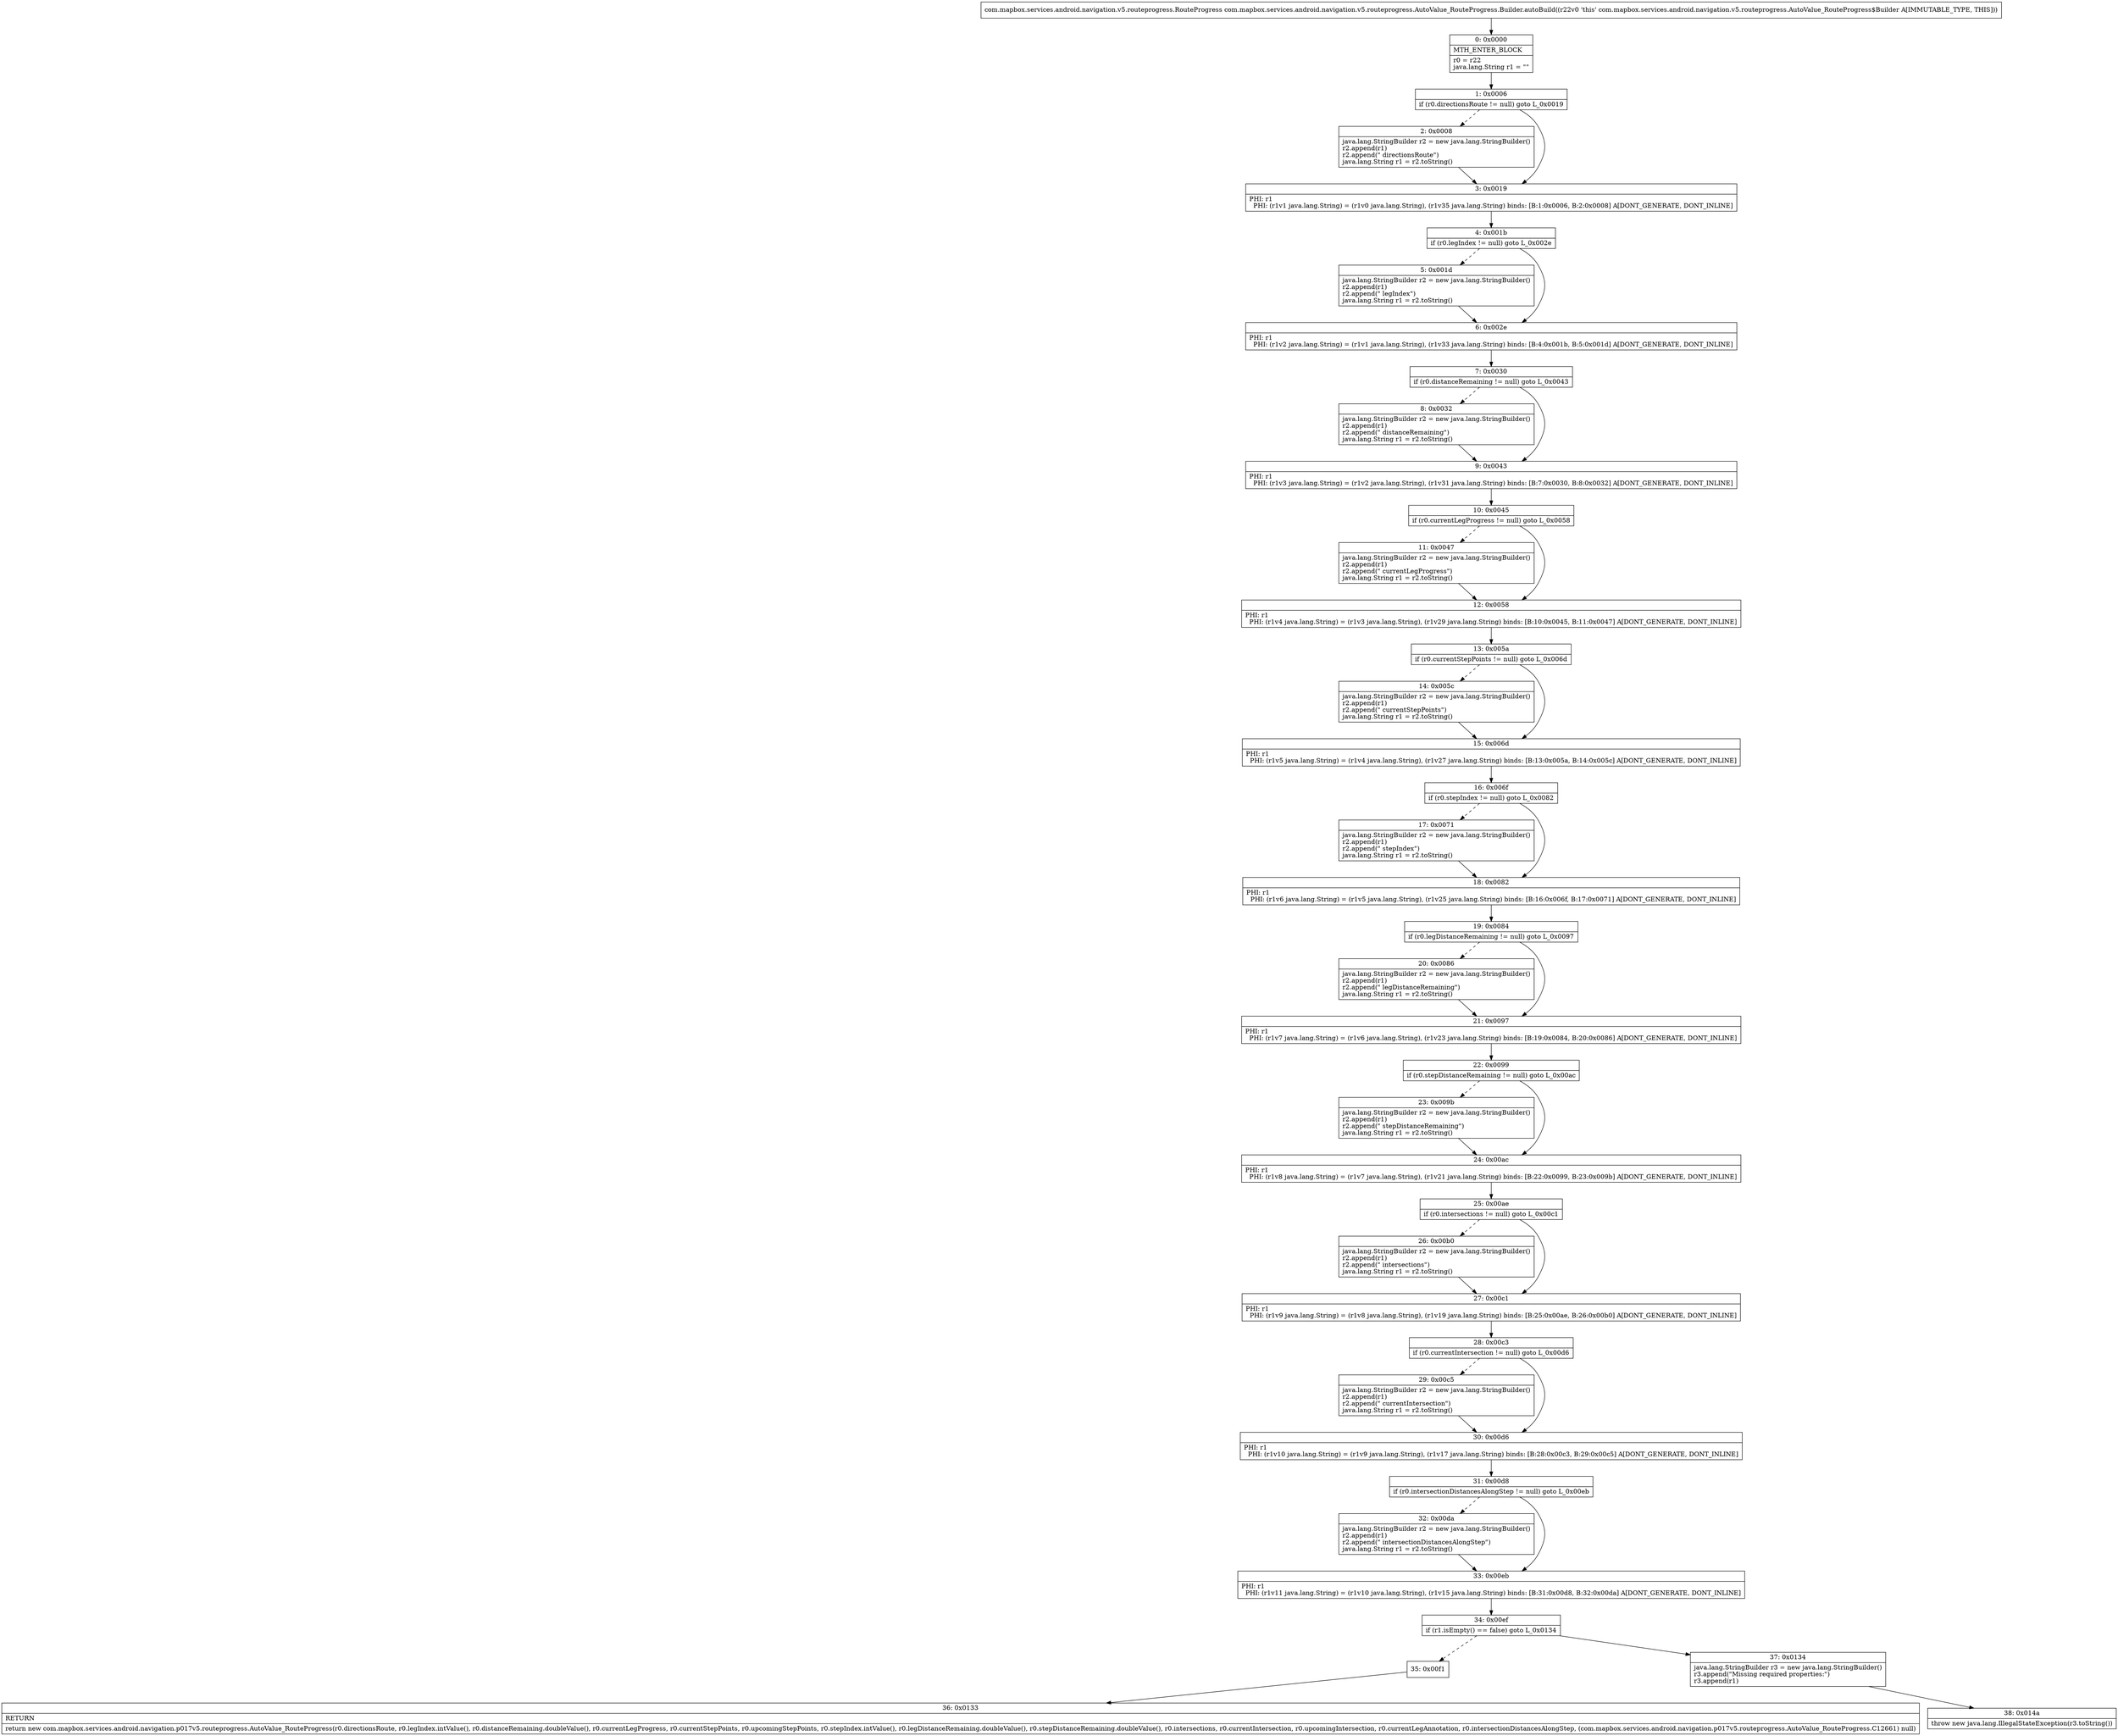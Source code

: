 digraph "CFG forcom.mapbox.services.android.navigation.v5.routeprogress.AutoValue_RouteProgress.Builder.autoBuild()Lcom\/mapbox\/services\/android\/navigation\/v5\/routeprogress\/RouteProgress;" {
Node_0 [shape=record,label="{0\:\ 0x0000|MTH_ENTER_BLOCK\l|r0 = r22\ljava.lang.String r1 = \"\"\l}"];
Node_1 [shape=record,label="{1\:\ 0x0006|if (r0.directionsRoute != null) goto L_0x0019\l}"];
Node_2 [shape=record,label="{2\:\ 0x0008|java.lang.StringBuilder r2 = new java.lang.StringBuilder()\lr2.append(r1)\lr2.append(\" directionsRoute\")\ljava.lang.String r1 = r2.toString()\l}"];
Node_3 [shape=record,label="{3\:\ 0x0019|PHI: r1 \l  PHI: (r1v1 java.lang.String) = (r1v0 java.lang.String), (r1v35 java.lang.String) binds: [B:1:0x0006, B:2:0x0008] A[DONT_GENERATE, DONT_INLINE]\l}"];
Node_4 [shape=record,label="{4\:\ 0x001b|if (r0.legIndex != null) goto L_0x002e\l}"];
Node_5 [shape=record,label="{5\:\ 0x001d|java.lang.StringBuilder r2 = new java.lang.StringBuilder()\lr2.append(r1)\lr2.append(\" legIndex\")\ljava.lang.String r1 = r2.toString()\l}"];
Node_6 [shape=record,label="{6\:\ 0x002e|PHI: r1 \l  PHI: (r1v2 java.lang.String) = (r1v1 java.lang.String), (r1v33 java.lang.String) binds: [B:4:0x001b, B:5:0x001d] A[DONT_GENERATE, DONT_INLINE]\l}"];
Node_7 [shape=record,label="{7\:\ 0x0030|if (r0.distanceRemaining != null) goto L_0x0043\l}"];
Node_8 [shape=record,label="{8\:\ 0x0032|java.lang.StringBuilder r2 = new java.lang.StringBuilder()\lr2.append(r1)\lr2.append(\" distanceRemaining\")\ljava.lang.String r1 = r2.toString()\l}"];
Node_9 [shape=record,label="{9\:\ 0x0043|PHI: r1 \l  PHI: (r1v3 java.lang.String) = (r1v2 java.lang.String), (r1v31 java.lang.String) binds: [B:7:0x0030, B:8:0x0032] A[DONT_GENERATE, DONT_INLINE]\l}"];
Node_10 [shape=record,label="{10\:\ 0x0045|if (r0.currentLegProgress != null) goto L_0x0058\l}"];
Node_11 [shape=record,label="{11\:\ 0x0047|java.lang.StringBuilder r2 = new java.lang.StringBuilder()\lr2.append(r1)\lr2.append(\" currentLegProgress\")\ljava.lang.String r1 = r2.toString()\l}"];
Node_12 [shape=record,label="{12\:\ 0x0058|PHI: r1 \l  PHI: (r1v4 java.lang.String) = (r1v3 java.lang.String), (r1v29 java.lang.String) binds: [B:10:0x0045, B:11:0x0047] A[DONT_GENERATE, DONT_INLINE]\l}"];
Node_13 [shape=record,label="{13\:\ 0x005a|if (r0.currentStepPoints != null) goto L_0x006d\l}"];
Node_14 [shape=record,label="{14\:\ 0x005c|java.lang.StringBuilder r2 = new java.lang.StringBuilder()\lr2.append(r1)\lr2.append(\" currentStepPoints\")\ljava.lang.String r1 = r2.toString()\l}"];
Node_15 [shape=record,label="{15\:\ 0x006d|PHI: r1 \l  PHI: (r1v5 java.lang.String) = (r1v4 java.lang.String), (r1v27 java.lang.String) binds: [B:13:0x005a, B:14:0x005c] A[DONT_GENERATE, DONT_INLINE]\l}"];
Node_16 [shape=record,label="{16\:\ 0x006f|if (r0.stepIndex != null) goto L_0x0082\l}"];
Node_17 [shape=record,label="{17\:\ 0x0071|java.lang.StringBuilder r2 = new java.lang.StringBuilder()\lr2.append(r1)\lr2.append(\" stepIndex\")\ljava.lang.String r1 = r2.toString()\l}"];
Node_18 [shape=record,label="{18\:\ 0x0082|PHI: r1 \l  PHI: (r1v6 java.lang.String) = (r1v5 java.lang.String), (r1v25 java.lang.String) binds: [B:16:0x006f, B:17:0x0071] A[DONT_GENERATE, DONT_INLINE]\l}"];
Node_19 [shape=record,label="{19\:\ 0x0084|if (r0.legDistanceRemaining != null) goto L_0x0097\l}"];
Node_20 [shape=record,label="{20\:\ 0x0086|java.lang.StringBuilder r2 = new java.lang.StringBuilder()\lr2.append(r1)\lr2.append(\" legDistanceRemaining\")\ljava.lang.String r1 = r2.toString()\l}"];
Node_21 [shape=record,label="{21\:\ 0x0097|PHI: r1 \l  PHI: (r1v7 java.lang.String) = (r1v6 java.lang.String), (r1v23 java.lang.String) binds: [B:19:0x0084, B:20:0x0086] A[DONT_GENERATE, DONT_INLINE]\l}"];
Node_22 [shape=record,label="{22\:\ 0x0099|if (r0.stepDistanceRemaining != null) goto L_0x00ac\l}"];
Node_23 [shape=record,label="{23\:\ 0x009b|java.lang.StringBuilder r2 = new java.lang.StringBuilder()\lr2.append(r1)\lr2.append(\" stepDistanceRemaining\")\ljava.lang.String r1 = r2.toString()\l}"];
Node_24 [shape=record,label="{24\:\ 0x00ac|PHI: r1 \l  PHI: (r1v8 java.lang.String) = (r1v7 java.lang.String), (r1v21 java.lang.String) binds: [B:22:0x0099, B:23:0x009b] A[DONT_GENERATE, DONT_INLINE]\l}"];
Node_25 [shape=record,label="{25\:\ 0x00ae|if (r0.intersections != null) goto L_0x00c1\l}"];
Node_26 [shape=record,label="{26\:\ 0x00b0|java.lang.StringBuilder r2 = new java.lang.StringBuilder()\lr2.append(r1)\lr2.append(\" intersections\")\ljava.lang.String r1 = r2.toString()\l}"];
Node_27 [shape=record,label="{27\:\ 0x00c1|PHI: r1 \l  PHI: (r1v9 java.lang.String) = (r1v8 java.lang.String), (r1v19 java.lang.String) binds: [B:25:0x00ae, B:26:0x00b0] A[DONT_GENERATE, DONT_INLINE]\l}"];
Node_28 [shape=record,label="{28\:\ 0x00c3|if (r0.currentIntersection != null) goto L_0x00d6\l}"];
Node_29 [shape=record,label="{29\:\ 0x00c5|java.lang.StringBuilder r2 = new java.lang.StringBuilder()\lr2.append(r1)\lr2.append(\" currentIntersection\")\ljava.lang.String r1 = r2.toString()\l}"];
Node_30 [shape=record,label="{30\:\ 0x00d6|PHI: r1 \l  PHI: (r1v10 java.lang.String) = (r1v9 java.lang.String), (r1v17 java.lang.String) binds: [B:28:0x00c3, B:29:0x00c5] A[DONT_GENERATE, DONT_INLINE]\l}"];
Node_31 [shape=record,label="{31\:\ 0x00d8|if (r0.intersectionDistancesAlongStep != null) goto L_0x00eb\l}"];
Node_32 [shape=record,label="{32\:\ 0x00da|java.lang.StringBuilder r2 = new java.lang.StringBuilder()\lr2.append(r1)\lr2.append(\" intersectionDistancesAlongStep\")\ljava.lang.String r1 = r2.toString()\l}"];
Node_33 [shape=record,label="{33\:\ 0x00eb|PHI: r1 \l  PHI: (r1v11 java.lang.String) = (r1v10 java.lang.String), (r1v15 java.lang.String) binds: [B:31:0x00d8, B:32:0x00da] A[DONT_GENERATE, DONT_INLINE]\l}"];
Node_34 [shape=record,label="{34\:\ 0x00ef|if (r1.isEmpty() == false) goto L_0x0134\l}"];
Node_35 [shape=record,label="{35\:\ 0x00f1}"];
Node_36 [shape=record,label="{36\:\ 0x0133|RETURN\l|return new com.mapbox.services.android.navigation.p017v5.routeprogress.AutoValue_RouteProgress(r0.directionsRoute, r0.legIndex.intValue(), r0.distanceRemaining.doubleValue(), r0.currentLegProgress, r0.currentStepPoints, r0.upcomingStepPoints, r0.stepIndex.intValue(), r0.legDistanceRemaining.doubleValue(), r0.stepDistanceRemaining.doubleValue(), r0.intersections, r0.currentIntersection, r0.upcomingIntersection, r0.currentLegAnnotation, r0.intersectionDistancesAlongStep, (com.mapbox.services.android.navigation.p017v5.routeprogress.AutoValue_RouteProgress.C12661) null)\l}"];
Node_37 [shape=record,label="{37\:\ 0x0134|java.lang.StringBuilder r3 = new java.lang.StringBuilder()\lr3.append(\"Missing required properties:\")\lr3.append(r1)\l}"];
Node_38 [shape=record,label="{38\:\ 0x014a|throw new java.lang.IllegalStateException(r3.toString())\l}"];
MethodNode[shape=record,label="{com.mapbox.services.android.navigation.v5.routeprogress.RouteProgress com.mapbox.services.android.navigation.v5.routeprogress.AutoValue_RouteProgress.Builder.autoBuild((r22v0 'this' com.mapbox.services.android.navigation.v5.routeprogress.AutoValue_RouteProgress$Builder A[IMMUTABLE_TYPE, THIS])) }"];
MethodNode -> Node_0;
Node_0 -> Node_1;
Node_1 -> Node_2[style=dashed];
Node_1 -> Node_3;
Node_2 -> Node_3;
Node_3 -> Node_4;
Node_4 -> Node_5[style=dashed];
Node_4 -> Node_6;
Node_5 -> Node_6;
Node_6 -> Node_7;
Node_7 -> Node_8[style=dashed];
Node_7 -> Node_9;
Node_8 -> Node_9;
Node_9 -> Node_10;
Node_10 -> Node_11[style=dashed];
Node_10 -> Node_12;
Node_11 -> Node_12;
Node_12 -> Node_13;
Node_13 -> Node_14[style=dashed];
Node_13 -> Node_15;
Node_14 -> Node_15;
Node_15 -> Node_16;
Node_16 -> Node_17[style=dashed];
Node_16 -> Node_18;
Node_17 -> Node_18;
Node_18 -> Node_19;
Node_19 -> Node_20[style=dashed];
Node_19 -> Node_21;
Node_20 -> Node_21;
Node_21 -> Node_22;
Node_22 -> Node_23[style=dashed];
Node_22 -> Node_24;
Node_23 -> Node_24;
Node_24 -> Node_25;
Node_25 -> Node_26[style=dashed];
Node_25 -> Node_27;
Node_26 -> Node_27;
Node_27 -> Node_28;
Node_28 -> Node_29[style=dashed];
Node_28 -> Node_30;
Node_29 -> Node_30;
Node_30 -> Node_31;
Node_31 -> Node_32[style=dashed];
Node_31 -> Node_33;
Node_32 -> Node_33;
Node_33 -> Node_34;
Node_34 -> Node_35[style=dashed];
Node_34 -> Node_37;
Node_35 -> Node_36;
Node_37 -> Node_38;
}

